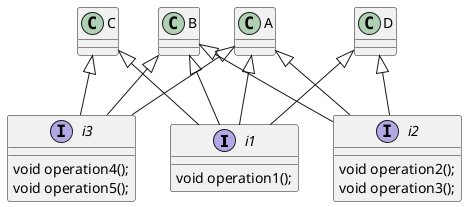 @startuml
'https://plantuml.com/class-diagram
'https://plantuml.com/zh/class-diagram

interface i1{
void operation1();
}

interface i2{
void operation2();
void operation3();
}

interface i3{
void operation4();
void operation5();
}
class A{}

class B{}

class C{}

class D{}

D <|-- i1
D <|-- i2

C <|-- i1
C <|-- i3

B <|-- i1
B <|-- i2
B <|-- i3

A <|-- i1
A <|-- i2
A <|-- i3

@enduml